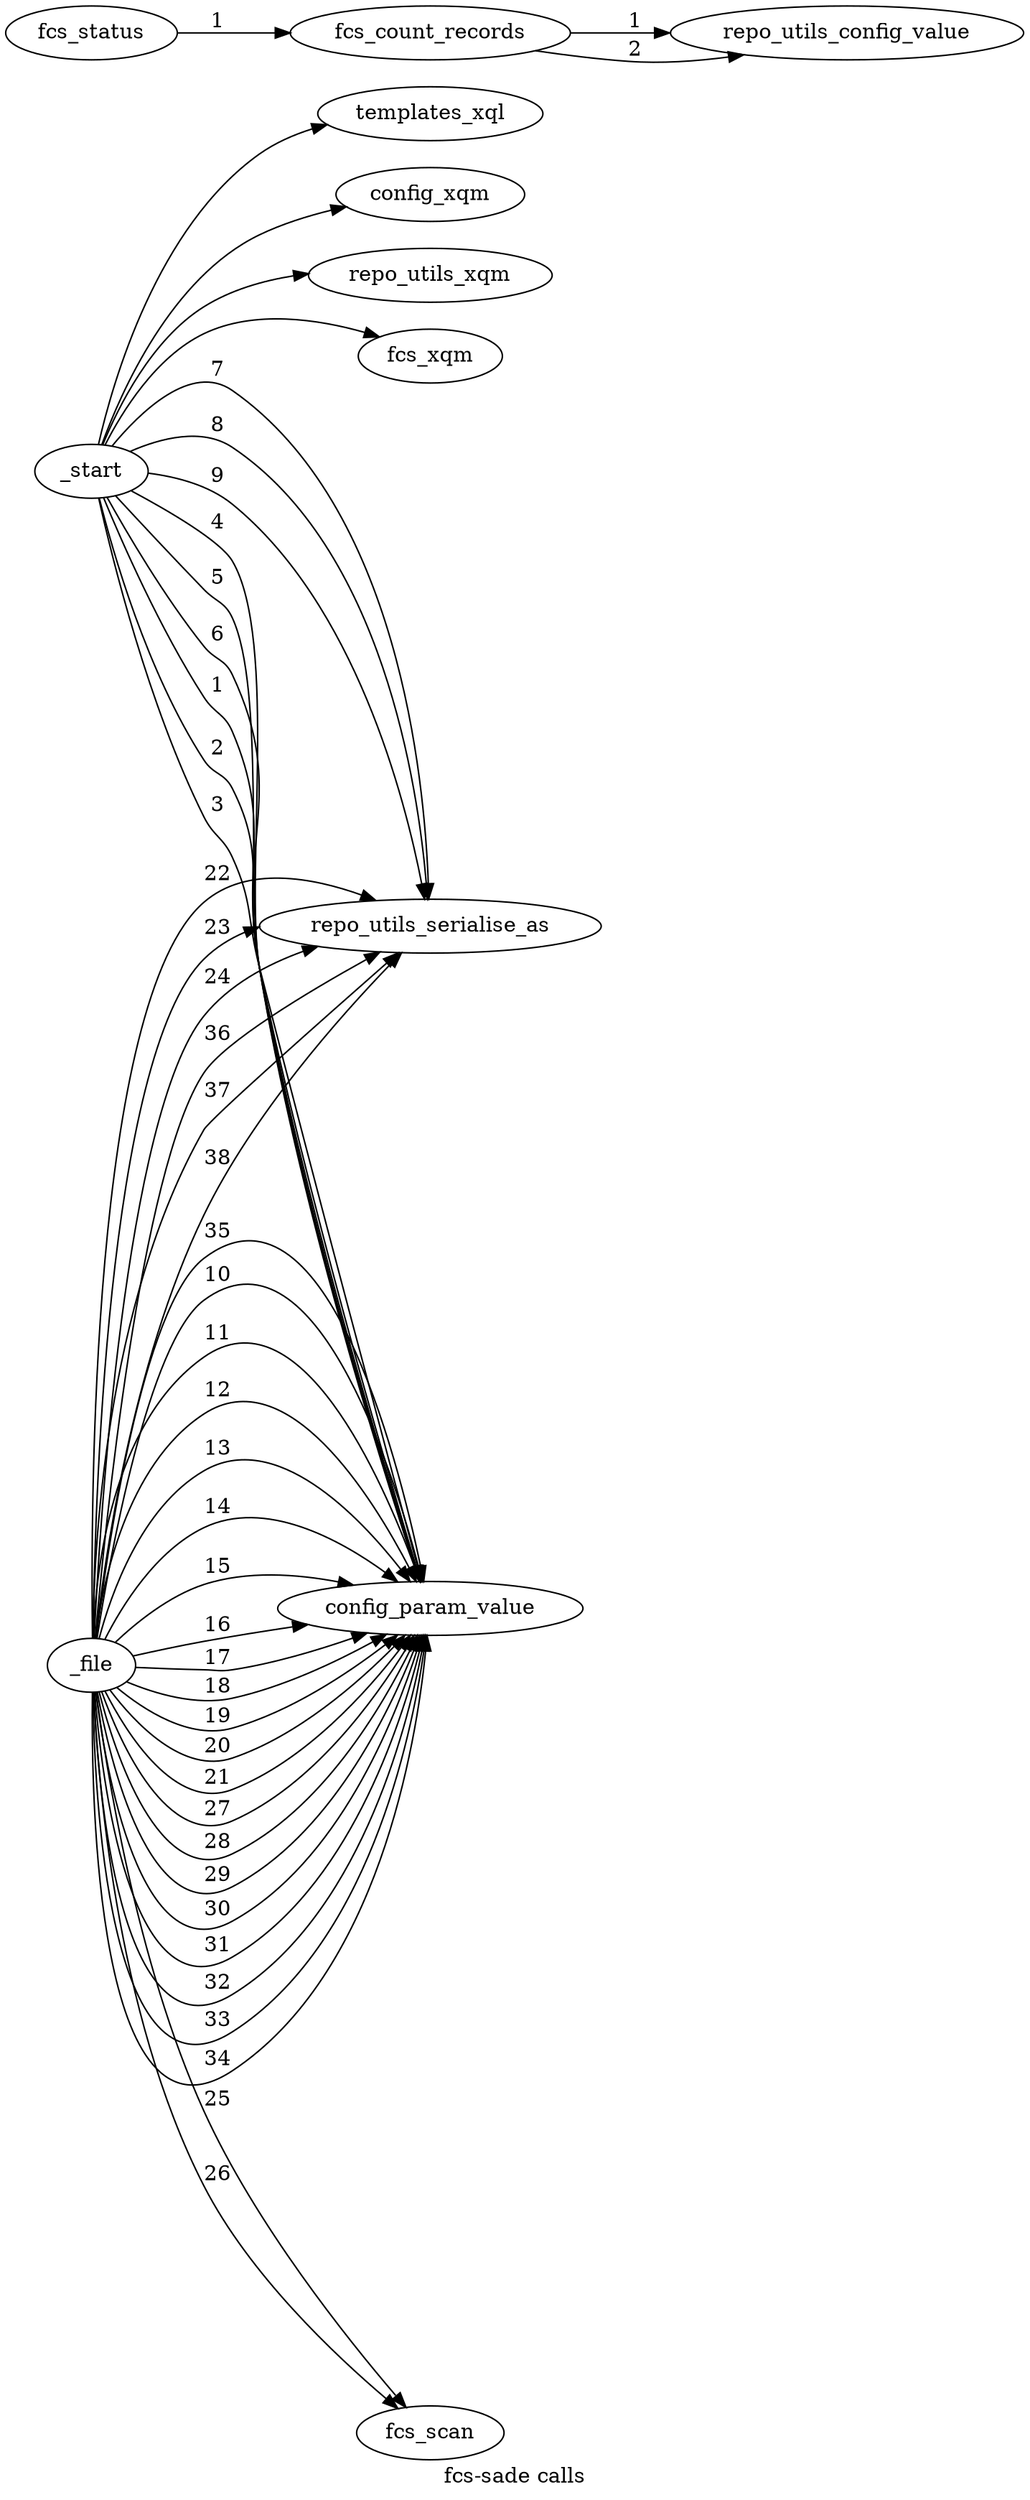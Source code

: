  /* dot -ofcs_sade_calls.png -Tpng fcs_sade_calls.dot */ 
digraph fcs_sade_calls {
label="fcs-sade calls";
rankdir=LR;
_start -> templates_xql ;
_start -> config_xqm ;
_start -> repo_utils_xqm ;
_start -> fcs_xqm ;
_start -> config_param_value [label= 1 ];
_start -> config_param_value [label= 2 ];
_start -> config_param_value [label= 3 ];
_start -> config_param_value [label= 4 ];
_start -> config_param_value [label= 5 ];
_start -> config_param_value [label= 6 ];
_start -> repo_utils_serialise_as [label= 7 ];
_start -> repo_utils_serialise_as [label= 8 ];
_start -> repo_utils_serialise_as [label= 9 ];
_file -> config_param_value [label= 10 ];
_file -> config_param_value [label= 11 ];
_file -> config_param_value [label= 12 ];
_file -> config_param_value [label= 13 ];
_file -> config_param_value [label= 14 ];
_file -> config_param_value [label= 15 ];
_file -> config_param_value [label= 16 ];
_file -> config_param_value [label= 17 ];
_file -> config_param_value [label= 18 ];
_file -> config_param_value [label= 19 ];
_file -> config_param_value [label= 20 ];
_file -> config_param_value [label= 21 ];
_file -> repo_utils_serialise_as [label= 22 ];
_file -> repo_utils_serialise_as [label= 23 ];
_file -> repo_utils_serialise_as [label= 24 ];
_file -> fcs_scan [label= 25 ];
_file -> fcs_scan [label= 26 ];
_file -> config_param_value [label= 27 ];
_file -> config_param_value [label= 28 ];
_file -> config_param_value [label= 29 ];
_file -> config_param_value [label= 30 ];
_file -> config_param_value [label= 31 ];
_file -> config_param_value [label= 32 ];
_file -> config_param_value [label= 33 ];
_file -> config_param_value [label= 34 ];
_file -> config_param_value [label= 35 ];
_file -> repo_utils_serialise_as [label= 36 ];
_file -> repo_utils_serialise_as [label= 37 ];
_file -> repo_utils_serialise_as [label= 38 ];
fcs_count_records -> repo_utils_config_value [label= 1 ];
fcs_count_records -> repo_utils_config_value [label= 2 ];
fcs_status -> fcs_count_records [label= 1 ];
}
